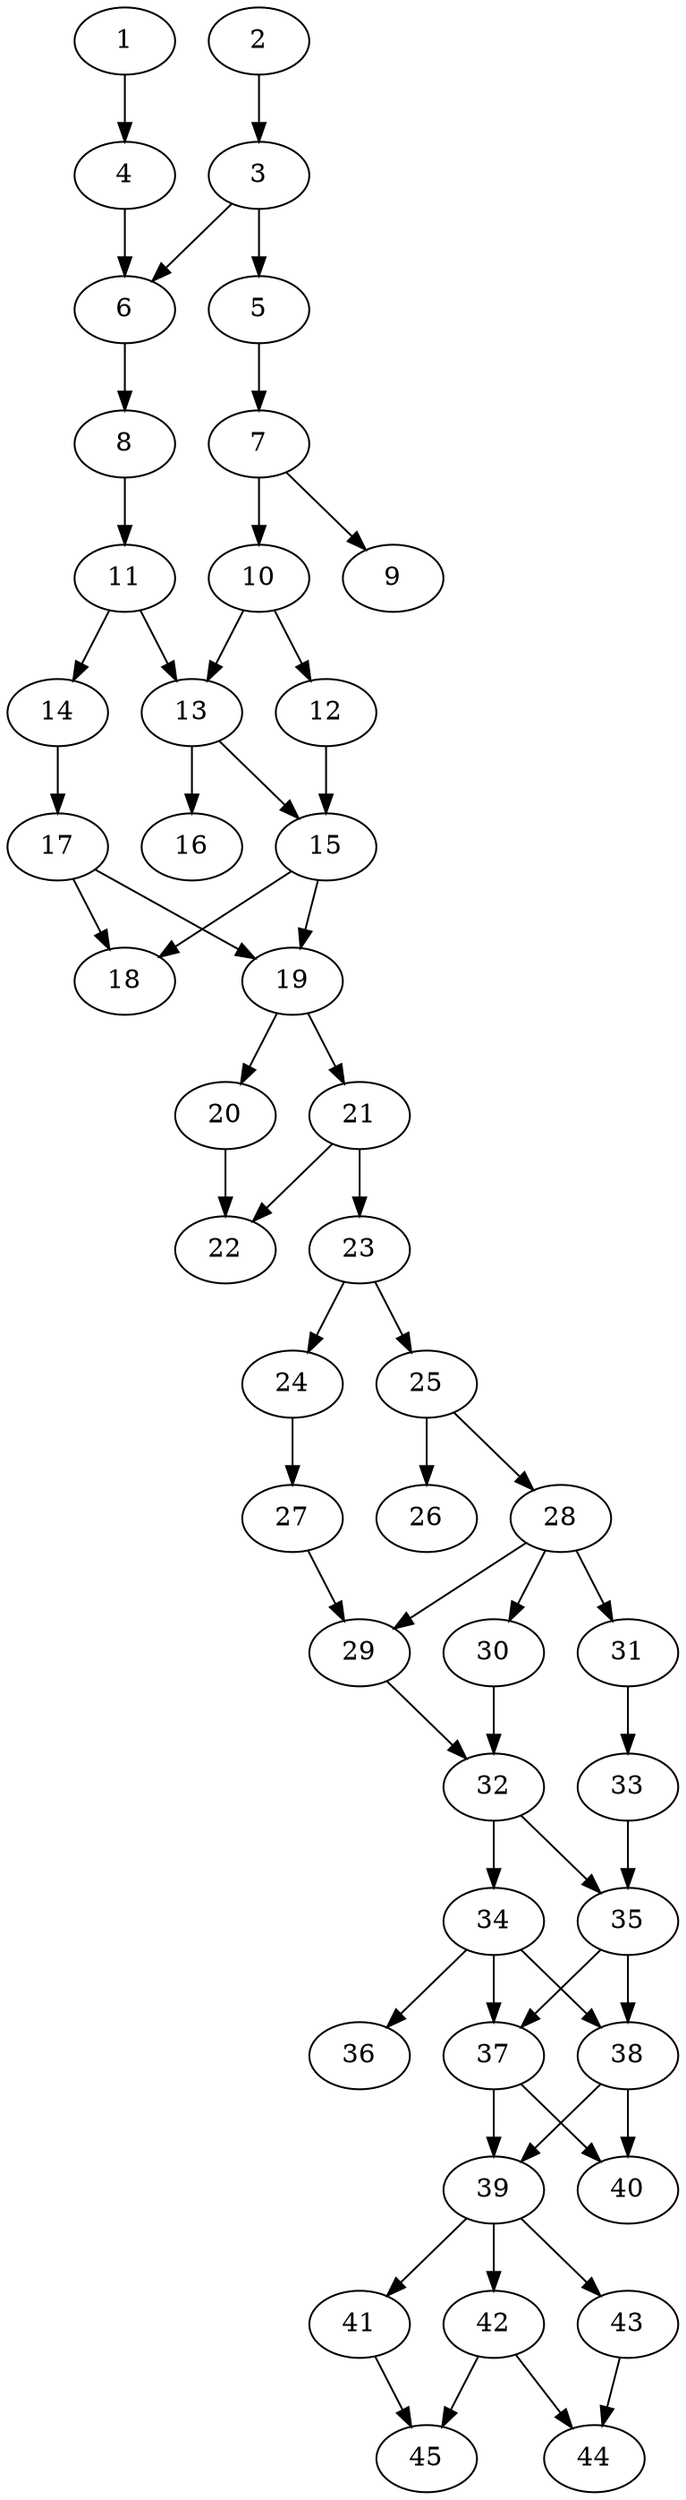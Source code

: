 // DAG automatically generated by daggen at Thu Oct  3 14:07:24 2019
// ./daggen --dot -n 45 --ccr 0.4 --fat 0.3 --regular 0.7 --density 0.6 --mindata 5242880 --maxdata 52428800 
digraph G {
  1 [size="106050560", alpha="0.14", expect_size="42420224"] 
  1 -> 4 [size ="42420224"]
  2 [size="53470720", alpha="0.13", expect_size="21388288"] 
  2 -> 3 [size ="21388288"]
  3 [size="61877760", alpha="0.03", expect_size="24751104"] 
  3 -> 5 [size ="24751104"]
  3 -> 6 [size ="24751104"]
  4 [size="73978880", alpha="0.09", expect_size="29591552"] 
  4 -> 6 [size ="29591552"]
  5 [size="84282880", alpha="0.18", expect_size="33713152"] 
  5 -> 7 [size ="33713152"]
  6 [size="103915520", alpha="0.15", expect_size="41566208"] 
  6 -> 8 [size ="41566208"]
  7 [size="101888000", alpha="0.01", expect_size="40755200"] 
  7 -> 9 [size ="40755200"]
  7 -> 10 [size ="40755200"]
  8 [size="41146880", alpha="0.18", expect_size="16458752"] 
  8 -> 11 [size ="16458752"]
  9 [size="100602880", alpha="0.08", expect_size="40241152"] 
  10 [size="57802240", alpha="0.19", expect_size="23120896"] 
  10 -> 12 [size ="23120896"]
  10 -> 13 [size ="23120896"]
  11 [size="94448640", alpha="0.09", expect_size="37779456"] 
  11 -> 13 [size ="37779456"]
  11 -> 14 [size ="37779456"]
  12 [size="61061120", alpha="0.03", expect_size="24424448"] 
  12 -> 15 [size ="24424448"]
  13 [size="17853440", alpha="0.00", expect_size="7141376"] 
  13 -> 15 [size ="7141376"]
  13 -> 16 [size ="7141376"]
  14 [size="35799040", alpha="0.09", expect_size="14319616"] 
  14 -> 17 [size ="14319616"]
  15 [size="90583040", alpha="0.03", expect_size="36233216"] 
  15 -> 18 [size ="36233216"]
  15 -> 19 [size ="36233216"]
  16 [size="79226880", alpha="0.13", expect_size="31690752"] 
  17 [size="52364800", alpha="0.06", expect_size="20945920"] 
  17 -> 18 [size ="20945920"]
  17 -> 19 [size ="20945920"]
  18 [size="60480000", alpha="0.09", expect_size="24192000"] 
  19 [size="50795520", alpha="0.19", expect_size="20318208"] 
  19 -> 20 [size ="20318208"]
  19 -> 21 [size ="20318208"]
  20 [size="95938560", alpha="0.19", expect_size="38375424"] 
  20 -> 22 [size ="38375424"]
  21 [size="90675200", alpha="0.14", expect_size="36270080"] 
  21 -> 22 [size ="36270080"]
  21 -> 23 [size ="36270080"]
  22 [size="27328000", alpha="0.16", expect_size="10931200"] 
  23 [size="45765120", alpha="0.06", expect_size="18306048"] 
  23 -> 24 [size ="18306048"]
  23 -> 25 [size ="18306048"]
  24 [size="47160320", alpha="0.06", expect_size="18864128"] 
  24 -> 27 [size ="18864128"]
  25 [size="100180480", alpha="0.19", expect_size="40072192"] 
  25 -> 26 [size ="40072192"]
  25 -> 28 [size ="40072192"]
  26 [size="119016960", alpha="0.07", expect_size="47606784"] 
  27 [size="77465600", alpha="0.09", expect_size="30986240"] 
  27 -> 29 [size ="30986240"]
  28 [size="113072640", alpha="0.17", expect_size="45229056"] 
  28 -> 29 [size ="45229056"]
  28 -> 30 [size ="45229056"]
  28 -> 31 [size ="45229056"]
  29 [size="46896640", alpha="0.20", expect_size="18758656"] 
  29 -> 32 [size ="18758656"]
  30 [size="43630080", alpha="0.10", expect_size="17452032"] 
  30 -> 32 [size ="17452032"]
  31 [size="35934720", alpha="0.14", expect_size="14373888"] 
  31 -> 33 [size ="14373888"]
  32 [size="116751360", alpha="0.06", expect_size="46700544"] 
  32 -> 34 [size ="46700544"]
  32 -> 35 [size ="46700544"]
  33 [size="90513920", alpha="0.19", expect_size="36205568"] 
  33 -> 35 [size ="36205568"]
  34 [size="123960320", alpha="0.15", expect_size="49584128"] 
  34 -> 36 [size ="49584128"]
  34 -> 37 [size ="49584128"]
  34 -> 38 [size ="49584128"]
  35 [size="42032640", alpha="0.05", expect_size="16813056"] 
  35 -> 37 [size ="16813056"]
  35 -> 38 [size ="16813056"]
  36 [size="33876480", alpha="0.06", expect_size="13550592"] 
  37 [size="72335360", alpha="0.14", expect_size="28934144"] 
  37 -> 39 [size ="28934144"]
  37 -> 40 [size ="28934144"]
  38 [size="128225280", alpha="0.10", expect_size="51290112"] 
  38 -> 39 [size ="51290112"]
  38 -> 40 [size ="51290112"]
  39 [size="111623680", alpha="0.12", expect_size="44649472"] 
  39 -> 41 [size ="44649472"]
  39 -> 42 [size ="44649472"]
  39 -> 43 [size ="44649472"]
  40 [size="110028800", alpha="0.08", expect_size="44011520"] 
  41 [size="50168320", alpha="0.17", expect_size="20067328"] 
  41 -> 45 [size ="20067328"]
  42 [size="13388800", alpha="0.09", expect_size="5355520"] 
  42 -> 44 [size ="5355520"]
  42 -> 45 [size ="5355520"]
  43 [size="47644160", alpha="0.06", expect_size="19057664"] 
  43 -> 44 [size ="19057664"]
  44 [size="39713280", alpha="0.09", expect_size="15885312"] 
  45 [size="130255360", alpha="0.07", expect_size="52102144"] 
}
